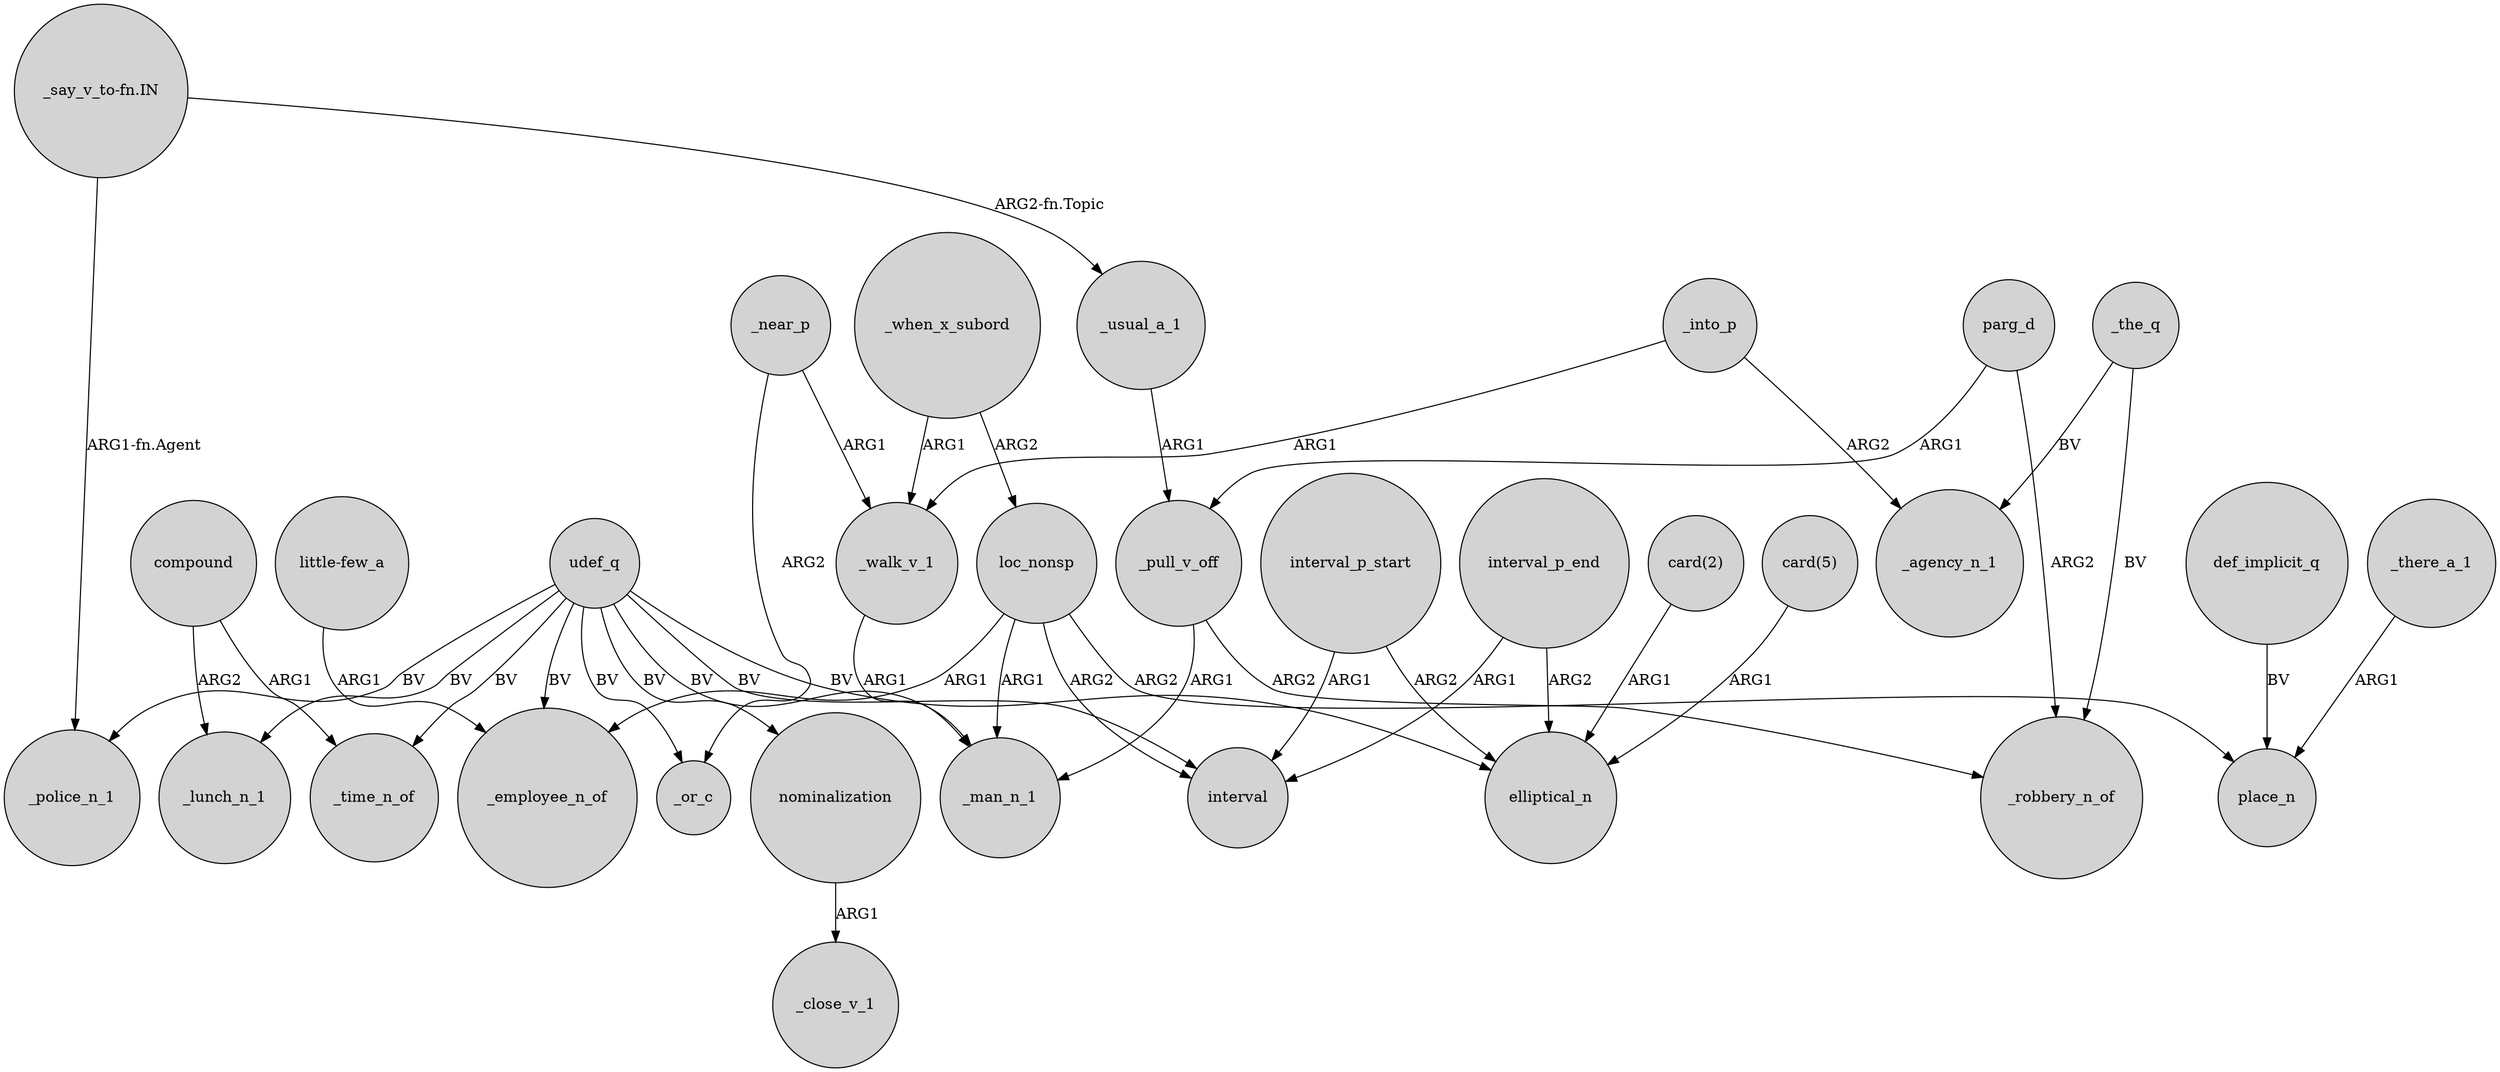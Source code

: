 digraph {
	node [shape=circle style=filled]
	_when_x_subord -> _walk_v_1 [label=ARG1]
	_the_q -> _agency_n_1 [label=BV]
	loc_nonsp -> interval [label=ARG2]
	udef_q -> elliptical_n [label=BV]
	compound -> _time_n_of [label=ARG1]
	udef_q -> _employee_n_of [label=BV]
	_pull_v_off -> _man_n_1 [label=ARG1]
	"card(5)" -> elliptical_n [label=ARG1]
	"_say_v_to-fn.IN" -> _usual_a_1 [label="ARG2-fn.Topic"]
	_the_q -> _robbery_n_of [label=BV]
	interval_p_end -> elliptical_n [label=ARG2]
	_into_p -> _walk_v_1 [label=ARG1]
	def_implicit_q -> place_n [label=BV]
	interval_p_start -> elliptical_n [label=ARG2]
	udef_q -> _or_c [label=BV]
	compound -> _lunch_n_1 [label=ARG2]
	parg_d -> _robbery_n_of [label=ARG2]
	_walk_v_1 -> _man_n_1 [label=ARG1]
	udef_q -> _police_n_1 [label=BV]
	parg_d -> _pull_v_off [label=ARG1]
	interval_p_start -> interval [label=ARG1]
	nominalization -> _close_v_1 [label=ARG1]
	_near_p -> _walk_v_1 [label=ARG1]
	udef_q -> _time_n_of [label=BV]
	_when_x_subord -> loc_nonsp [label=ARG2]
	"card(2)" -> elliptical_n [label=ARG1]
	loc_nonsp -> _man_n_1 [label=ARG1]
	udef_q -> nominalization [label=BV]
	_usual_a_1 -> _pull_v_off [label=ARG1]
	interval_p_end -> interval [label=ARG1]
	udef_q -> _man_n_1 [label=BV]
	_into_p -> _agency_n_1 [label=ARG2]
	loc_nonsp -> place_n [label=ARG2]
	"_say_v_to-fn.IN" -> _police_n_1 [label="ARG1-fn.Agent"]
	udef_q -> _lunch_n_1 [label=BV]
	_near_p -> _or_c [label=ARG2]
	"little-few_a" -> _employee_n_of [label=ARG1]
	loc_nonsp -> _employee_n_of [label=ARG1]
	_pull_v_off -> _robbery_n_of [label=ARG2]
	_there_a_1 -> place_n [label=ARG1]
	udef_q -> interval [label=BV]
}
